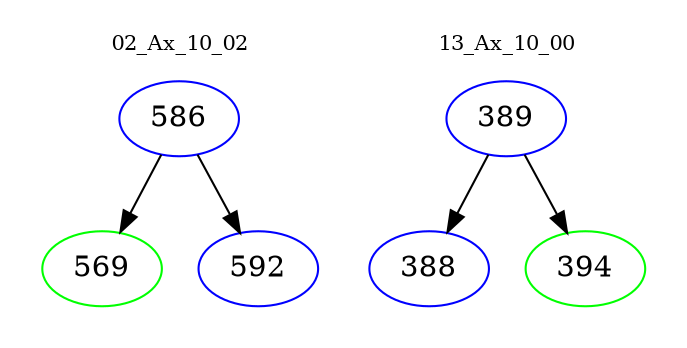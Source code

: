 digraph{
subgraph cluster_0 {
color = white
label = "02_Ax_10_02";
fontsize=10;
T0_586 [label="586", color="blue"]
T0_586 -> T0_569 [color="black"]
T0_569 [label="569", color="green"]
T0_586 -> T0_592 [color="black"]
T0_592 [label="592", color="blue"]
}
subgraph cluster_1 {
color = white
label = "13_Ax_10_00";
fontsize=10;
T1_389 [label="389", color="blue"]
T1_389 -> T1_388 [color="black"]
T1_388 [label="388", color="blue"]
T1_389 -> T1_394 [color="black"]
T1_394 [label="394", color="green"]
}
}
